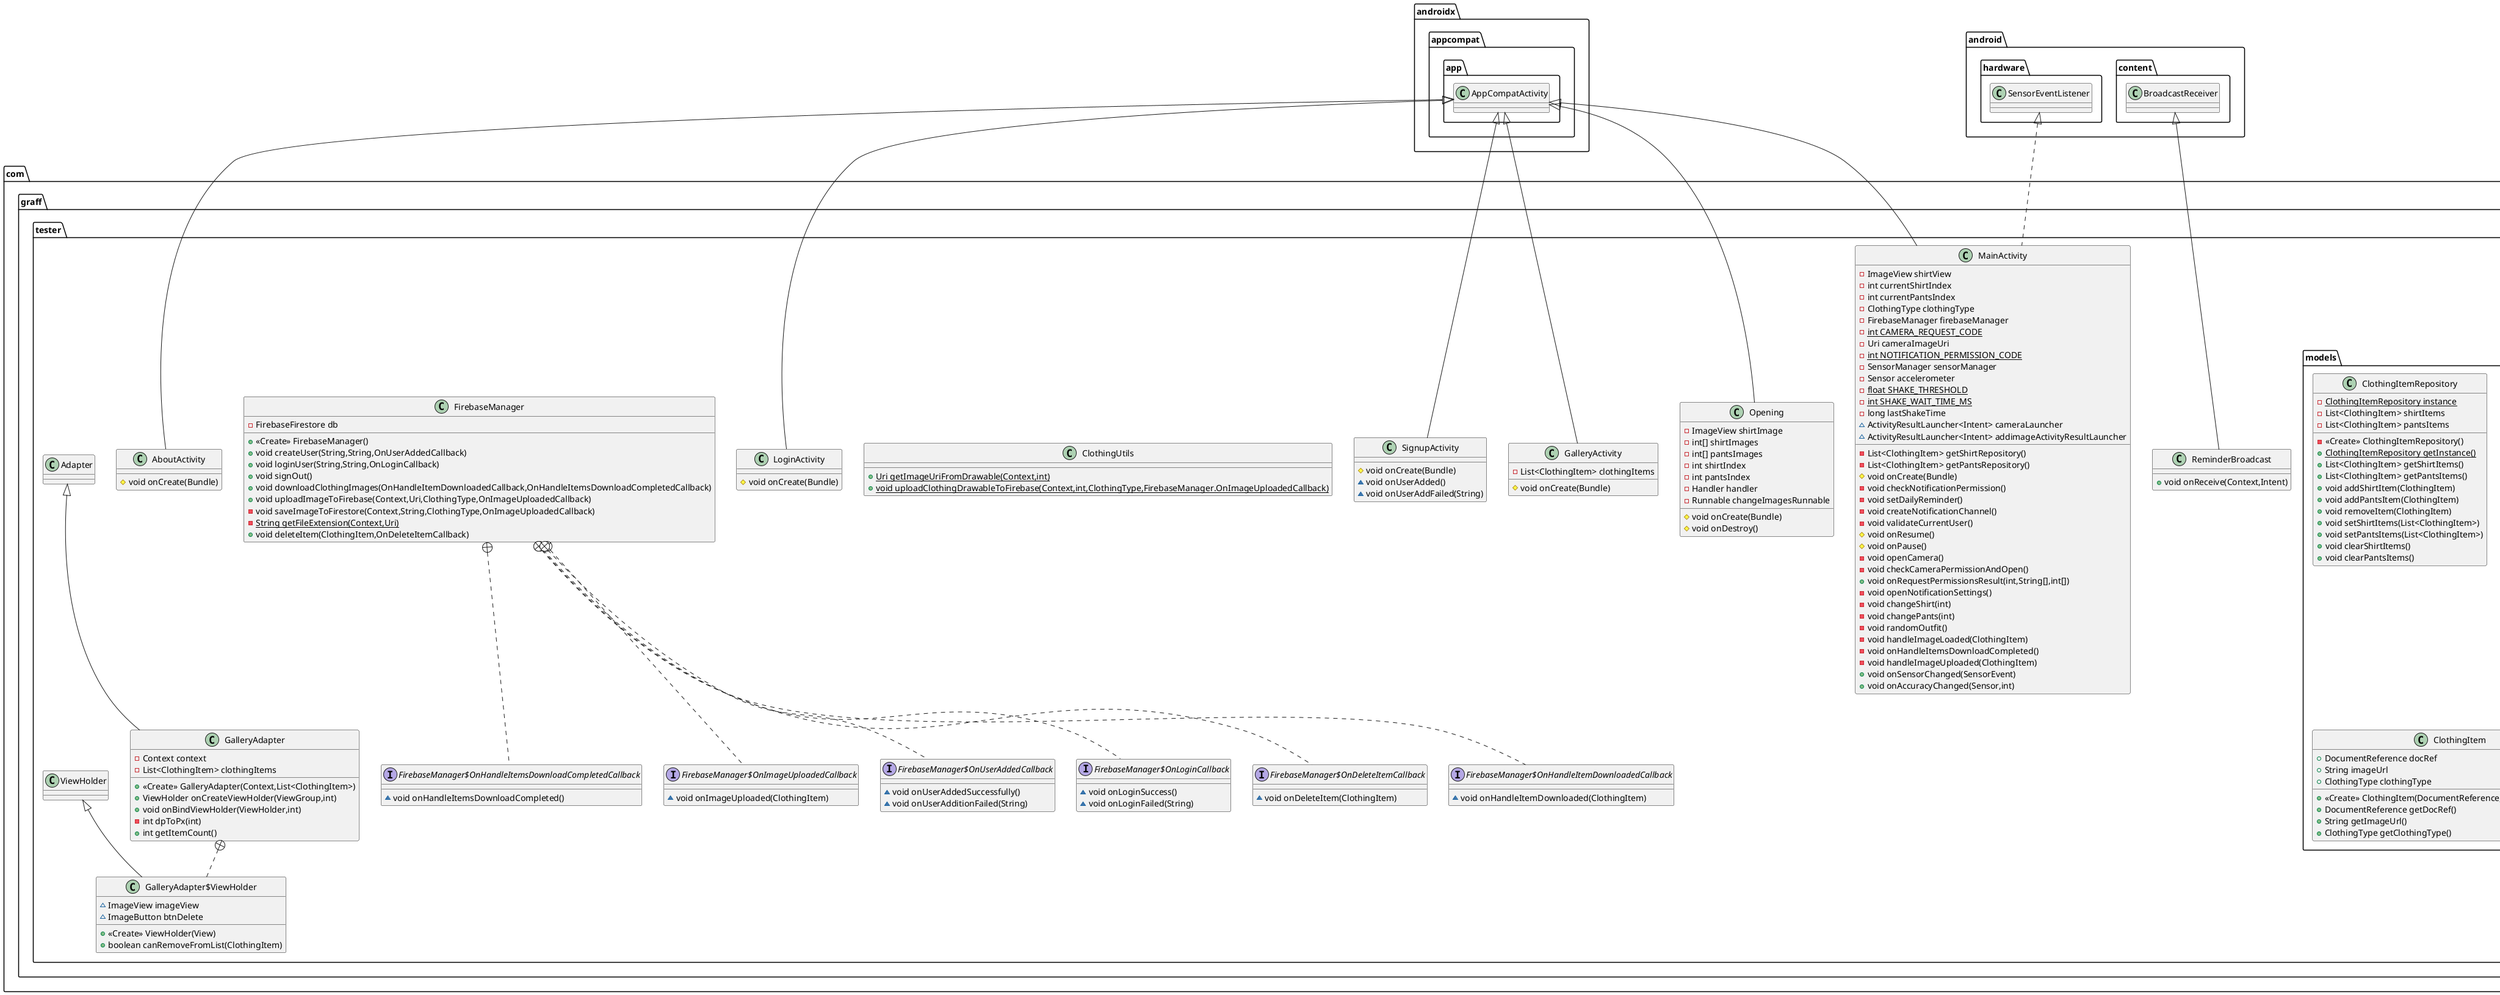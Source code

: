 @startuml
class com.graff.tester.AboutActivity {
# void onCreate(Bundle)
}

class com.graff.tester.ReminderBroadcast {
+ void onReceive(Context,Intent)
}

class com.graff.tester.models.ClothingItemRepository {
- {static} ClothingItemRepository instance
- List<ClothingItem> shirtItems
- List<ClothingItem> pantsItems
- <<Create>> ClothingItemRepository()
+ {static} ClothingItemRepository getInstance()
+ List<ClothingItem> getShirtItems()
+ List<ClothingItem> getPantsItems()
+ void addShirtItem(ClothingItem)
+ void addPantsItem(ClothingItem)
+ void removeItem(ClothingItem)
+ void setShirtItems(List<ClothingItem>)
+ void setPantsItems(List<ClothingItem>)
+ void clearShirtItems()
+ void clearPantsItems()
}


class com.graff.tester.GalleryAdapter {
- Context context
- List<ClothingItem> clothingItems
+ <<Create>> GalleryAdapter(Context,List<ClothingItem>)
+ ViewHolder onCreateViewHolder(ViewGroup,int)
+ void onBindViewHolder(ViewHolder,int)
- int dpToPx(int)
+ int getItemCount()
}


class com.graff.tester.GalleryAdapter$ViewHolder {
~ ImageView imageView
~ ImageButton btnDelete
+ <<Create>> ViewHolder(View)
+ boolean canRemoveFromList(ClothingItem)
}


class com.graff.tester.MainActivity {
- ImageView shirtView
- int currentShirtIndex
- int currentPantsIndex
- ClothingType clothingType
- FirebaseManager firebaseManager
- {static} int CAMERA_REQUEST_CODE
- Uri cameraImageUri
- {static} int NOTIFICATION_PERMISSION_CODE
- SensorManager sensorManager
- Sensor accelerometer
- {static} float SHAKE_THRESHOLD
- {static} int SHAKE_WAIT_TIME_MS
- long lastShakeTime
~ ActivityResultLauncher<Intent> cameraLauncher
~ ActivityResultLauncher<Intent> addimageActivityResultLauncher
- List<ClothingItem> getShirtRepository()
- List<ClothingItem> getPantsRepository()
# void onCreate(Bundle)
- void checkNotificationPermission()
- void setDailyReminder()
- void createNotificationChannel()
- void validateCurrentUser()
# void onResume()
# void onPause()
- void openCamera()
- void checkCameraPermissionAndOpen()
+ void onRequestPermissionsResult(int,String[],int[])
- void openNotificationSettings()
- void changeShirt(int)
- void changePants(int)
- void randomOutfit()
- void handleImageLoaded(ClothingItem)
- void onHandleItemsDownloadCompleted()
- void handleImageUploaded(ClothingItem)
+ void onSensorChanged(SensorEvent)
+ void onAccuracyChanged(Sensor,int)
}


enum com.graff.tester.models.ClothingType {
+  SHIRT
+  PANTS
+ String toString()
+ {static} ClothingType fromString(String)
}


class com.graff.tester.SignupActivity {
# void onCreate(Bundle)
~ void onUserAdded()
~ void onUserAddFailed(String)
}

class com.graff.tester.LoginActivity {
# void onCreate(Bundle)
}

class com.graff.tester.ClothingUtils {
+ {static} Uri getImageUriFromDrawable(Context,int)
+ {static} void uploadClothingDrawableToFirebase(Context,int,ClothingType,FirebaseManager.OnImageUploadedCallback)
}

class com.graff.tester.Opening {
- ImageView shirtImage
- int[] shirtImages
- int[] pantsImages
- int shirtIndex
- int pantsIndex
- Handler handler
- Runnable changeImagesRunnable
# void onCreate(Bundle)
# void onDestroy()
}


class com.graff.tester.models.ClothingItem {
+ DocumentReference docRef
+ String imageUrl
+ ClothingType clothingType
+ <<Create>> ClothingItem(DocumentReference,String,ClothingType)
+ DocumentReference getDocRef()
+ String getImageUrl()
+ ClothingType getClothingType()
}


class com.graff.tester.FirebaseManager {
- FirebaseFirestore db
+ <<Create>> FirebaseManager()
+ void createUser(String,String,OnUserAddedCallback)
+ void loginUser(String,String,OnLoginCallback)
+ void signOut()
+ void downloadClothingImages(OnHandleItemDownloadedCallback,OnHandleItemsDownloadCompletedCallback)
+ void uploadImageToFirebase(Context,Uri,ClothingType,OnImageUploadedCallback)
- void saveImageToFirestore(Context,String,ClothingType,OnImageUploadedCallback)
- {static} String getFileExtension(Context,Uri)
+ void deleteItem(ClothingItem,OnDeleteItemCallback)
}


interface com.graff.tester.FirebaseManager$OnLoginCallback {
~ void onLoginSuccess()
~ void onLoginFailed(String)
}

interface com.graff.tester.FirebaseManager$OnDeleteItemCallback {
~ void onDeleteItem(ClothingItem)
}

interface com.graff.tester.FirebaseManager$OnHandleItemDownloadedCallback {
~ void onHandleItemDownloaded(ClothingItem)
}

interface com.graff.tester.FirebaseManager$OnHandleItemsDownloadCompletedCallback {
~ void onHandleItemsDownloadCompleted()
}

interface com.graff.tester.FirebaseManager$OnImageUploadedCallback {
~ void onImageUploaded(ClothingItem)
}

interface com.graff.tester.FirebaseManager$OnUserAddedCallback {
~ void onUserAddedSuccessfully()
~ void onUserAdditionFailed(String)
}

class com.graff.tester.GalleryActivity {
- List<ClothingItem> clothingItems
# void onCreate(Bundle)
}




androidx.appcompat.app.AppCompatActivity <|-- com.graff.tester.AboutActivity
android.content.BroadcastReceiver <|-- com.graff.tester.ReminderBroadcast
com.graff.tester.Adapter <|-- com.graff.tester.GalleryAdapter
com.graff.tester.GalleryAdapter +.. com.graff.tester.GalleryAdapter$ViewHolder
com.graff.tester.ViewHolder <|-- com.graff.tester.GalleryAdapter$ViewHolder
android.hardware.SensorEventListener <|.. com.graff.tester.MainActivity
androidx.appcompat.app.AppCompatActivity <|-- com.graff.tester.MainActivity
androidx.appcompat.app.AppCompatActivity <|-- com.graff.tester.SignupActivity
androidx.appcompat.app.AppCompatActivity <|-- com.graff.tester.LoginActivity
androidx.appcompat.app.AppCompatActivity <|-- com.graff.tester.Opening
com.graff.tester.FirebaseManager +.. com.graff.tester.FirebaseManager$OnLoginCallback
com.graff.tester.FirebaseManager +.. com.graff.tester.FirebaseManager$OnDeleteItemCallback
com.graff.tester.FirebaseManager +.. com.graff.tester.FirebaseManager$OnHandleItemDownloadedCallback
com.graff.tester.FirebaseManager +.. com.graff.tester.FirebaseManager$OnHandleItemsDownloadCompletedCallback
com.graff.tester.FirebaseManager +.. com.graff.tester.FirebaseManager$OnImageUploadedCallback
com.graff.tester.FirebaseManager +.. com.graff.tester.FirebaseManager$OnUserAddedCallback
androidx.appcompat.app.AppCompatActivity <|-- com.graff.tester.GalleryActivity
@enduml